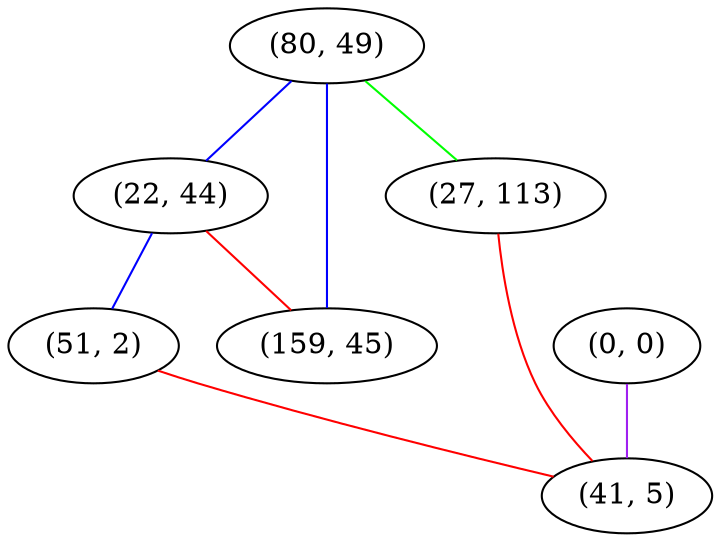 graph "" {
"(80, 49)";
"(0, 0)";
"(22, 44)";
"(51, 2)";
"(27, 113)";
"(159, 45)";
"(41, 5)";
"(80, 49)" -- "(22, 44)"  [color=blue, key=0, weight=3];
"(80, 49)" -- "(27, 113)"  [color=green, key=0, weight=2];
"(80, 49)" -- "(159, 45)"  [color=blue, key=0, weight=3];
"(0, 0)" -- "(41, 5)"  [color=purple, key=0, weight=4];
"(22, 44)" -- "(51, 2)"  [color=blue, key=0, weight=3];
"(22, 44)" -- "(159, 45)"  [color=red, key=0, weight=1];
"(51, 2)" -- "(41, 5)"  [color=red, key=0, weight=1];
"(27, 113)" -- "(41, 5)"  [color=red, key=0, weight=1];
}
